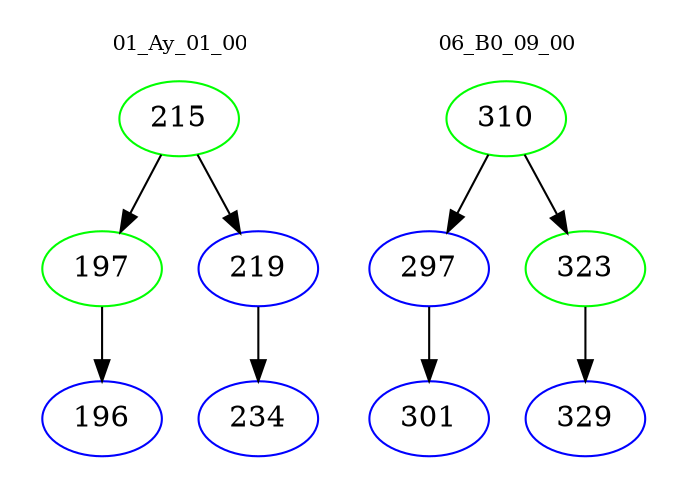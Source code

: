 digraph{
subgraph cluster_0 {
color = white
label = "01_Ay_01_00";
fontsize=10;
T0_215 [label="215", color="green"]
T0_215 -> T0_197 [color="black"]
T0_197 [label="197", color="green"]
T0_197 -> T0_196 [color="black"]
T0_196 [label="196", color="blue"]
T0_215 -> T0_219 [color="black"]
T0_219 [label="219", color="blue"]
T0_219 -> T0_234 [color="black"]
T0_234 [label="234", color="blue"]
}
subgraph cluster_1 {
color = white
label = "06_B0_09_00";
fontsize=10;
T1_310 [label="310", color="green"]
T1_310 -> T1_297 [color="black"]
T1_297 [label="297", color="blue"]
T1_297 -> T1_301 [color="black"]
T1_301 [label="301", color="blue"]
T1_310 -> T1_323 [color="black"]
T1_323 [label="323", color="green"]
T1_323 -> T1_329 [color="black"]
T1_329 [label="329", color="blue"]
}
}
